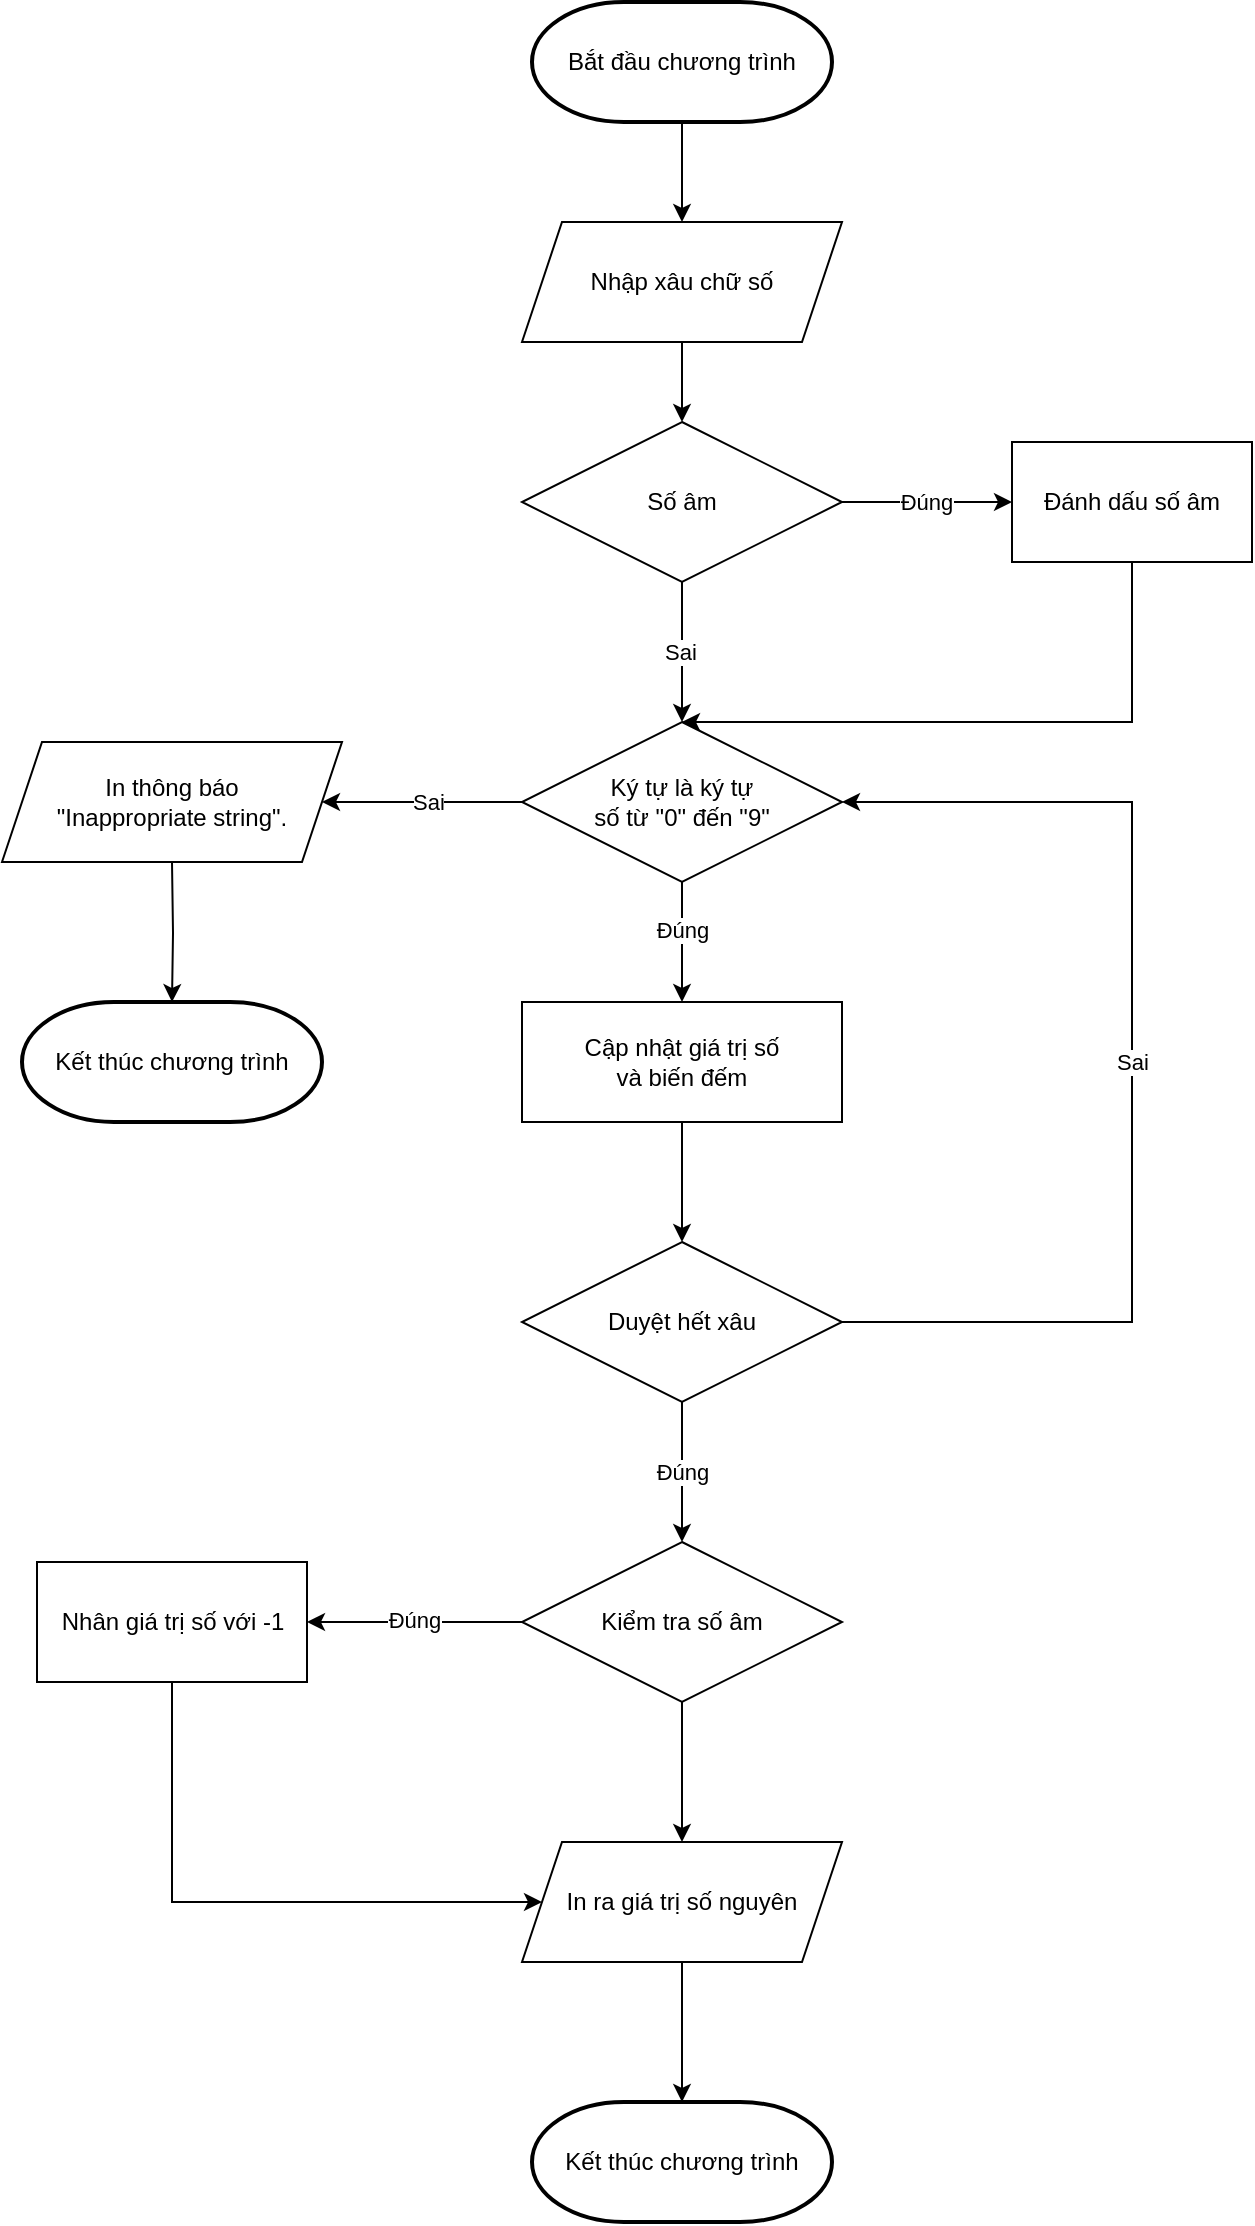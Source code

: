 <mxfile version="24.8.1">
  <diagram id="C5RBs43oDa-KdzZeNtuy" name="Page-1">
    <mxGraphModel dx="2049" dy="1054" grid="1" gridSize="10" guides="1" tooltips="1" connect="1" arrows="1" fold="1" page="1" pageScale="1" pageWidth="827" pageHeight="1169" math="0" shadow="0">
      <root>
        <mxCell id="WIyWlLk6GJQsqaUBKTNV-0" />
        <mxCell id="WIyWlLk6GJQsqaUBKTNV-1" parent="WIyWlLk6GJQsqaUBKTNV-0" />
        <mxCell id="SPDf7aLE5SCh02iu1pOM-5" value="" style="edgeStyle=orthogonalEdgeStyle;rounded=0;orthogonalLoop=1;jettySize=auto;html=1;" edge="1" parent="WIyWlLk6GJQsqaUBKTNV-1" source="SPDf7aLE5SCh02iu1pOM-3" target="SPDf7aLE5SCh02iu1pOM-4">
          <mxGeometry relative="1" as="geometry" />
        </mxCell>
        <mxCell id="SPDf7aLE5SCh02iu1pOM-3" value="Nhập xâu chữ số" style="shape=parallelogram;perimeter=parallelogramPerimeter;whiteSpace=wrap;html=1;fixedSize=1;" vertex="1" parent="WIyWlLk6GJQsqaUBKTNV-1">
          <mxGeometry x="361" y="140" width="160" height="60" as="geometry" />
        </mxCell>
        <mxCell id="SPDf7aLE5SCh02iu1pOM-7" value="" style="edgeStyle=orthogonalEdgeStyle;rounded=0;orthogonalLoop=1;jettySize=auto;html=1;" edge="1" parent="WIyWlLk6GJQsqaUBKTNV-1" source="SPDf7aLE5SCh02iu1pOM-4" target="SPDf7aLE5SCh02iu1pOM-6">
          <mxGeometry relative="1" as="geometry" />
        </mxCell>
        <mxCell id="SPDf7aLE5SCh02iu1pOM-31" value="Đúng" style="edgeLabel;html=1;align=center;verticalAlign=middle;resizable=0;points=[];" vertex="1" connectable="0" parent="SPDf7aLE5SCh02iu1pOM-7">
          <mxGeometry x="-0.009" relative="1" as="geometry">
            <mxPoint as="offset" />
          </mxGeometry>
        </mxCell>
        <mxCell id="SPDf7aLE5SCh02iu1pOM-11" value="" style="edgeStyle=orthogonalEdgeStyle;rounded=0;orthogonalLoop=1;jettySize=auto;html=1;entryX=0.5;entryY=0;entryDx=0;entryDy=0;" edge="1" parent="WIyWlLk6GJQsqaUBKTNV-1" source="SPDf7aLE5SCh02iu1pOM-4" target="SPDf7aLE5SCh02iu1pOM-14">
          <mxGeometry relative="1" as="geometry">
            <mxPoint x="441" y="450" as="targetPoint" />
          </mxGeometry>
        </mxCell>
        <mxCell id="SPDf7aLE5SCh02iu1pOM-12" value="Sai" style="edgeLabel;html=1;align=center;verticalAlign=middle;resizable=0;points=[];" vertex="1" connectable="0" parent="SPDf7aLE5SCh02iu1pOM-11">
          <mxGeometry x="-0.02" y="-1" relative="1" as="geometry">
            <mxPoint as="offset" />
          </mxGeometry>
        </mxCell>
        <mxCell id="SPDf7aLE5SCh02iu1pOM-4" value="Số âm" style="rhombus;whiteSpace=wrap;html=1;" vertex="1" parent="WIyWlLk6GJQsqaUBKTNV-1">
          <mxGeometry x="361" y="240" width="160" height="80" as="geometry" />
        </mxCell>
        <mxCell id="SPDf7aLE5SCh02iu1pOM-13" style="edgeStyle=orthogonalEdgeStyle;rounded=0;orthogonalLoop=1;jettySize=auto;html=1;exitX=0.5;exitY=1;exitDx=0;exitDy=0;" edge="1" parent="WIyWlLk6GJQsqaUBKTNV-1" source="SPDf7aLE5SCh02iu1pOM-14">
          <mxGeometry relative="1" as="geometry">
            <mxPoint x="711.0" y="380.004" as="sourcePoint" />
            <mxPoint x="441" y="450" as="targetPoint" />
            <Array as="points" />
          </mxGeometry>
        </mxCell>
        <mxCell id="SPDf7aLE5SCh02iu1pOM-6" value="Đánh dấu số âm" style="whiteSpace=wrap;html=1;" vertex="1" parent="WIyWlLk6GJQsqaUBKTNV-1">
          <mxGeometry x="606" y="250" width="120" height="60" as="geometry" />
        </mxCell>
        <mxCell id="SPDf7aLE5SCh02iu1pOM-17" value="" style="edgeStyle=orthogonalEdgeStyle;rounded=0;orthogonalLoop=1;jettySize=auto;html=1;entryX=1;entryY=0.5;entryDx=0;entryDy=0;" edge="1" parent="WIyWlLk6GJQsqaUBKTNV-1" source="SPDf7aLE5SCh02iu1pOM-14">
          <mxGeometry relative="1" as="geometry">
            <mxPoint x="261" y="430" as="targetPoint" />
          </mxGeometry>
        </mxCell>
        <mxCell id="SPDf7aLE5SCh02iu1pOM-18" value="Sai" style="edgeLabel;html=1;align=center;verticalAlign=middle;resizable=0;points=[];" vertex="1" connectable="0" parent="SPDf7aLE5SCh02iu1pOM-17">
          <mxGeometry x="-0.068" relative="1" as="geometry">
            <mxPoint as="offset" />
          </mxGeometry>
        </mxCell>
        <mxCell id="SPDf7aLE5SCh02iu1pOM-22" value="" style="edgeStyle=orthogonalEdgeStyle;rounded=0;orthogonalLoop=1;jettySize=auto;html=1;" edge="1" parent="WIyWlLk6GJQsqaUBKTNV-1" source="SPDf7aLE5SCh02iu1pOM-14" target="SPDf7aLE5SCh02iu1pOM-21">
          <mxGeometry relative="1" as="geometry" />
        </mxCell>
        <mxCell id="SPDf7aLE5SCh02iu1pOM-25" value="Đúng" style="edgeLabel;html=1;align=center;verticalAlign=middle;resizable=0;points=[];" vertex="1" connectable="0" parent="SPDf7aLE5SCh02iu1pOM-22">
          <mxGeometry x="-0.028" y="-1" relative="1" as="geometry">
            <mxPoint x="1" y="-5" as="offset" />
          </mxGeometry>
        </mxCell>
        <mxCell id="SPDf7aLE5SCh02iu1pOM-27" value="" style="edgeStyle=orthogonalEdgeStyle;rounded=0;orthogonalLoop=1;jettySize=auto;html=1;" edge="1" parent="WIyWlLk6GJQsqaUBKTNV-1" source="SPDf7aLE5SCh02iu1pOM-21" target="SPDf7aLE5SCh02iu1pOM-26">
          <mxGeometry relative="1" as="geometry" />
        </mxCell>
        <mxCell id="SPDf7aLE5SCh02iu1pOM-21" value="Cập nhật giá trị số &lt;br&gt;và biến đếm" style="whiteSpace=wrap;html=1;" vertex="1" parent="WIyWlLk6GJQsqaUBKTNV-1">
          <mxGeometry x="361" y="530" width="160" height="60" as="geometry" />
        </mxCell>
        <mxCell id="SPDf7aLE5SCh02iu1pOM-28" style="edgeStyle=orthogonalEdgeStyle;rounded=0;orthogonalLoop=1;jettySize=auto;html=1;entryX=1;entryY=0.5;entryDx=0;entryDy=0;exitX=1;exitY=0.5;exitDx=0;exitDy=0;" edge="1" parent="WIyWlLk6GJQsqaUBKTNV-1">
          <mxGeometry relative="1" as="geometry">
            <mxPoint x="521" y="689.99" as="sourcePoint" />
            <mxPoint x="521" y="429.99" as="targetPoint" />
            <Array as="points">
              <mxPoint x="666" y="689.99" />
              <mxPoint x="666" y="429.99" />
            </Array>
          </mxGeometry>
        </mxCell>
        <mxCell id="SPDf7aLE5SCh02iu1pOM-29" value="Sai" style="edgeLabel;html=1;align=center;verticalAlign=middle;resizable=0;points=[];" vertex="1" connectable="0" parent="SPDf7aLE5SCh02iu1pOM-28">
          <mxGeometry x="0.003" y="1" relative="1" as="geometry">
            <mxPoint x="1" y="1" as="offset" />
          </mxGeometry>
        </mxCell>
        <mxCell id="SPDf7aLE5SCh02iu1pOM-39" value="" style="edgeStyle=orthogonalEdgeStyle;rounded=0;orthogonalLoop=1;jettySize=auto;html=1;" edge="1" parent="WIyWlLk6GJQsqaUBKTNV-1" source="SPDf7aLE5SCh02iu1pOM-26" target="SPDf7aLE5SCh02iu1pOM-38">
          <mxGeometry relative="1" as="geometry" />
        </mxCell>
        <mxCell id="SPDf7aLE5SCh02iu1pOM-40" value="Đúng" style="edgeLabel;html=1;align=center;verticalAlign=middle;resizable=0;points=[];" vertex="1" connectable="0" parent="SPDf7aLE5SCh02iu1pOM-39">
          <mxGeometry x="-0.009" relative="1" as="geometry">
            <mxPoint as="offset" />
          </mxGeometry>
        </mxCell>
        <mxCell id="SPDf7aLE5SCh02iu1pOM-26" value="Duyệt hết xâu" style="rhombus;whiteSpace=wrap;html=1;" vertex="1" parent="WIyWlLk6GJQsqaUBKTNV-1">
          <mxGeometry x="361" y="650" width="160" height="80" as="geometry" />
        </mxCell>
        <mxCell id="SPDf7aLE5SCh02iu1pOM-35" value="In thông báo &lt;br&gt;&quot;Inappropriate string&quot;." style="shape=parallelogram;perimeter=parallelogramPerimeter;whiteSpace=wrap;html=1;fixedSize=1;" vertex="1" parent="WIyWlLk6GJQsqaUBKTNV-1">
          <mxGeometry x="101" y="400" width="170" height="60" as="geometry" />
        </mxCell>
        <mxCell id="SPDf7aLE5SCh02iu1pOM-42" value="" style="edgeStyle=orthogonalEdgeStyle;rounded=0;orthogonalLoop=1;jettySize=auto;html=1;" edge="1" parent="WIyWlLk6GJQsqaUBKTNV-1" source="SPDf7aLE5SCh02iu1pOM-38" target="SPDf7aLE5SCh02iu1pOM-41">
          <mxGeometry relative="1" as="geometry" />
        </mxCell>
        <mxCell id="SPDf7aLE5SCh02iu1pOM-47" value="Đúng" style="edgeLabel;html=1;align=center;verticalAlign=middle;resizable=0;points=[];" vertex="1" connectable="0" parent="SPDf7aLE5SCh02iu1pOM-42">
          <mxGeometry y="-1" relative="1" as="geometry">
            <mxPoint as="offset" />
          </mxGeometry>
        </mxCell>
        <mxCell id="SPDf7aLE5SCh02iu1pOM-51" style="edgeStyle=orthogonalEdgeStyle;rounded=0;orthogonalLoop=1;jettySize=auto;html=1;exitX=0.5;exitY=1;exitDx=0;exitDy=0;entryX=0.5;entryY=0;entryDx=0;entryDy=0;" edge="1" parent="WIyWlLk6GJQsqaUBKTNV-1" source="SPDf7aLE5SCh02iu1pOM-38" target="SPDf7aLE5SCh02iu1pOM-48">
          <mxGeometry relative="1" as="geometry" />
        </mxCell>
        <mxCell id="SPDf7aLE5SCh02iu1pOM-38" value="Kiểm tra số âm" style="rhombus;whiteSpace=wrap;html=1;" vertex="1" parent="WIyWlLk6GJQsqaUBKTNV-1">
          <mxGeometry x="361" y="800" width="160" height="80" as="geometry" />
        </mxCell>
        <mxCell id="SPDf7aLE5SCh02iu1pOM-50" style="edgeStyle=orthogonalEdgeStyle;rounded=0;orthogonalLoop=1;jettySize=auto;html=1;exitX=0.5;exitY=1;exitDx=0;exitDy=0;entryX=0;entryY=0.5;entryDx=0;entryDy=0;" edge="1" parent="WIyWlLk6GJQsqaUBKTNV-1" source="SPDf7aLE5SCh02iu1pOM-41" target="SPDf7aLE5SCh02iu1pOM-48">
          <mxGeometry relative="1" as="geometry">
            <Array as="points">
              <mxPoint x="186" y="980" />
            </Array>
          </mxGeometry>
        </mxCell>
        <mxCell id="SPDf7aLE5SCh02iu1pOM-41" value="Nhân giá trị số với -1" style="whiteSpace=wrap;html=1;" vertex="1" parent="WIyWlLk6GJQsqaUBKTNV-1">
          <mxGeometry x="118.5" y="810" width="135" height="60" as="geometry" />
        </mxCell>
        <mxCell id="SPDf7aLE5SCh02iu1pOM-43" value="Kết thúc chương trình" style="strokeWidth=2;html=1;shape=mxgraph.flowchart.terminator;whiteSpace=wrap;" vertex="1" parent="WIyWlLk6GJQsqaUBKTNV-1">
          <mxGeometry x="111" y="530" width="150" height="60" as="geometry" />
        </mxCell>
        <mxCell id="SPDf7aLE5SCh02iu1pOM-44" style="edgeStyle=orthogonalEdgeStyle;rounded=0;orthogonalLoop=1;jettySize=auto;html=1;exitX=0.5;exitY=1;exitDx=0;exitDy=0;entryX=0.5;entryY=0;entryDx=0;entryDy=0;entryPerimeter=0;" edge="1" parent="WIyWlLk6GJQsqaUBKTNV-1" target="SPDf7aLE5SCh02iu1pOM-43">
          <mxGeometry relative="1" as="geometry">
            <mxPoint x="186" y="460" as="sourcePoint" />
          </mxGeometry>
        </mxCell>
        <mxCell id="SPDf7aLE5SCh02iu1pOM-46" style="edgeStyle=orthogonalEdgeStyle;rounded=0;orthogonalLoop=1;jettySize=auto;html=1;exitX=0.5;exitY=1;exitDx=0;exitDy=0;exitPerimeter=0;entryX=0.5;entryY=0;entryDx=0;entryDy=0;" edge="1" parent="WIyWlLk6GJQsqaUBKTNV-1" source="SPDf7aLE5SCh02iu1pOM-45" target="SPDf7aLE5SCh02iu1pOM-3">
          <mxGeometry relative="1" as="geometry" />
        </mxCell>
        <mxCell id="SPDf7aLE5SCh02iu1pOM-45" value="Bắt đầu chương trình" style="strokeWidth=2;html=1;shape=mxgraph.flowchart.terminator;whiteSpace=wrap;" vertex="1" parent="WIyWlLk6GJQsqaUBKTNV-1">
          <mxGeometry x="366" y="30" width="150" height="60" as="geometry" />
        </mxCell>
        <mxCell id="SPDf7aLE5SCh02iu1pOM-48" value="In ra giá trị số nguyên" style="shape=parallelogram;perimeter=parallelogramPerimeter;whiteSpace=wrap;html=1;fixedSize=1;" vertex="1" parent="WIyWlLk6GJQsqaUBKTNV-1">
          <mxGeometry x="361" y="950" width="160" height="60" as="geometry" />
        </mxCell>
        <mxCell id="SPDf7aLE5SCh02iu1pOM-49" value="" style="edgeStyle=orthogonalEdgeStyle;rounded=0;orthogonalLoop=1;jettySize=auto;html=1;exitX=0.5;exitY=1;exitDx=0;exitDy=0;entryX=0.5;entryY=0;entryDx=0;entryDy=0;" edge="1" parent="WIyWlLk6GJQsqaUBKTNV-1" source="SPDf7aLE5SCh02iu1pOM-6" target="SPDf7aLE5SCh02iu1pOM-14">
          <mxGeometry relative="1" as="geometry">
            <mxPoint x="661" y="310" as="sourcePoint" />
            <mxPoint x="441" y="450" as="targetPoint" />
            <Array as="points">
              <mxPoint x="666" y="390" />
            </Array>
          </mxGeometry>
        </mxCell>
        <mxCell id="SPDf7aLE5SCh02iu1pOM-14" value="Ký tự là ký tự &lt;br&gt;số từ &quot;0&quot; đến &quot;9&quot;" style="rhombus;whiteSpace=wrap;html=1;" vertex="1" parent="WIyWlLk6GJQsqaUBKTNV-1">
          <mxGeometry x="361" y="390" width="160" height="80" as="geometry" />
        </mxCell>
        <mxCell id="SPDf7aLE5SCh02iu1pOM-52" value="Kết thúc chương trình" style="strokeWidth=2;html=1;shape=mxgraph.flowchart.terminator;whiteSpace=wrap;" vertex="1" parent="WIyWlLk6GJQsqaUBKTNV-1">
          <mxGeometry x="366" y="1080" width="150" height="60" as="geometry" />
        </mxCell>
        <mxCell id="SPDf7aLE5SCh02iu1pOM-53" style="edgeStyle=orthogonalEdgeStyle;rounded=0;orthogonalLoop=1;jettySize=auto;html=1;exitX=0.5;exitY=1;exitDx=0;exitDy=0;entryX=0.5;entryY=0;entryDx=0;entryDy=0;entryPerimeter=0;" edge="1" parent="WIyWlLk6GJQsqaUBKTNV-1" source="SPDf7aLE5SCh02iu1pOM-48" target="SPDf7aLE5SCh02iu1pOM-52">
          <mxGeometry relative="1" as="geometry" />
        </mxCell>
      </root>
    </mxGraphModel>
  </diagram>
</mxfile>
